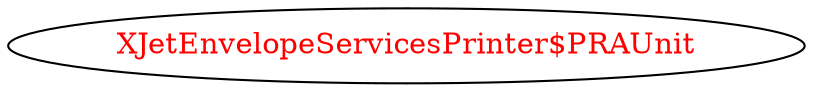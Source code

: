digraph dependencyGraph {
 concentrate=true;
 ranksep="2.0";
 rankdir="LR"; 
 splines="ortho";
"XJetEnvelopeServicesPrinter$PRAUnit" [fontcolor="red"];
}